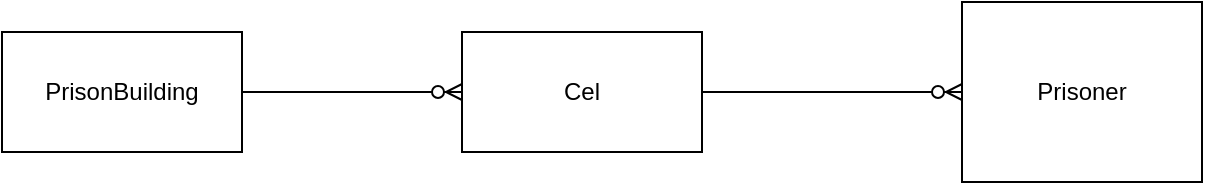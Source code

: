<mxfile version="20.3.3" type="device"><diagram id="efAsWOzZFtYq5tONqHgR" name="Page-1"><mxGraphModel dx="1038" dy="571" grid="1" gridSize="10" guides="1" tooltips="1" connect="1" arrows="1" fold="1" page="1" pageScale="1" pageWidth="850" pageHeight="1100" math="0" shadow="0"><root><mxCell id="0"/><mxCell id="1" parent="0"/><mxCell id="yGe2x3-5oDrAtfYqKIe3-1" value="PrisonBuilding" style="rounded=0;whiteSpace=wrap;html=1;" vertex="1" parent="1"><mxGeometry x="360" y="270" width="120" height="60" as="geometry"/></mxCell><mxCell id="yGe2x3-5oDrAtfYqKIe3-2" value="Cel" style="rounded=0;whiteSpace=wrap;html=1;" vertex="1" parent="1"><mxGeometry x="590" y="270" width="120" height="60" as="geometry"/></mxCell><mxCell id="yGe2x3-5oDrAtfYqKIe3-7" value="" style="edgeStyle=entityRelationEdgeStyle;fontSize=12;html=1;endArrow=ERzeroToMany;endFill=1;rounded=0;exitX=1;exitY=0.5;exitDx=0;exitDy=0;entryX=0;entryY=0.5;entryDx=0;entryDy=0;" edge="1" parent="1" source="yGe2x3-5oDrAtfYqKIe3-1" target="yGe2x3-5oDrAtfYqKIe3-2"><mxGeometry width="100" height="100" relative="1" as="geometry"><mxPoint x="510" y="270" as="sourcePoint"/><mxPoint x="610" y="170" as="targetPoint"/></mxGeometry></mxCell><mxCell id="yGe2x3-5oDrAtfYqKIe3-8" value="Prisoner" style="rounded=0;whiteSpace=wrap;html=1;" vertex="1" parent="1"><mxGeometry x="840" y="255" width="120" height="90" as="geometry"/></mxCell><mxCell id="yGe2x3-5oDrAtfYqKIe3-9" value="" style="edgeStyle=entityRelationEdgeStyle;fontSize=12;html=1;endArrow=ERzeroToMany;endFill=1;rounded=0;exitX=1;exitY=0.5;exitDx=0;exitDy=0;entryX=0;entryY=0.5;entryDx=0;entryDy=0;" edge="1" parent="1" source="yGe2x3-5oDrAtfYqKIe3-2" target="yGe2x3-5oDrAtfYqKIe3-8"><mxGeometry width="100" height="100" relative="1" as="geometry"><mxPoint x="690" y="370" as="sourcePoint"/><mxPoint x="800" y="370" as="targetPoint"/></mxGeometry></mxCell></root></mxGraphModel></diagram></mxfile>